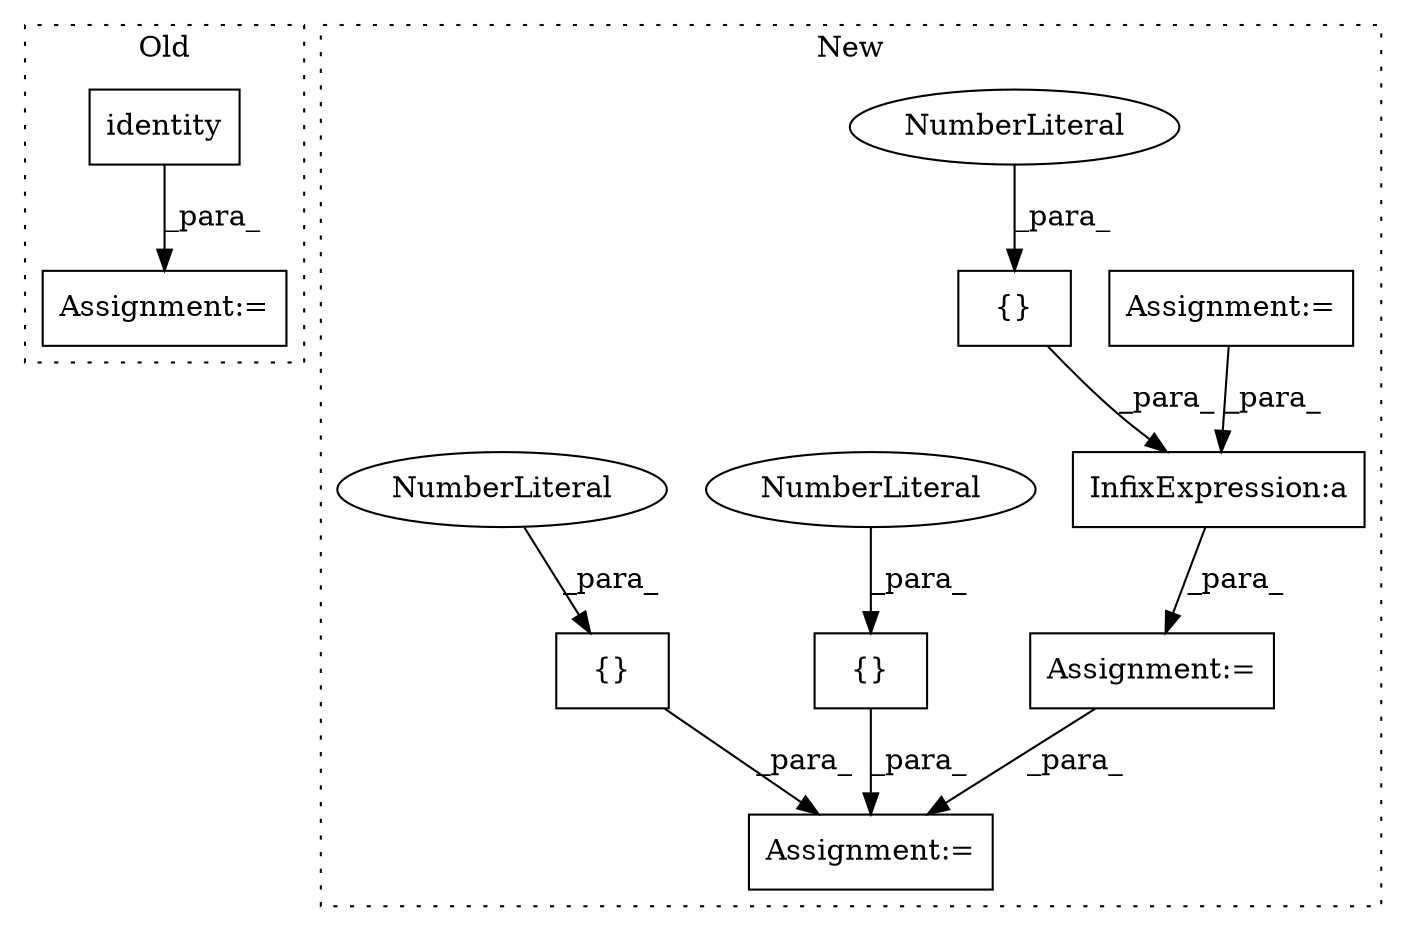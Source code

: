digraph G {
subgraph cluster0 {
1 [label="identity" a="32" s="14875,14885" l="9,1" shape="box"];
3 [label="Assignment:=" a="7" s="14863" l="1" shape="box"];
label = "Old";
style="dotted";
}
subgraph cluster1 {
2 [label="{}" a="4" s="15346,15364" l="1,1" shape="box"];
4 [label="Assignment:=" a="7" s="15535" l="1" shape="box"];
5 [label="Assignment:=" a="7" s="13831" l="2" shape="box"];
6 [label="InfixExpression:a" a="27" s="15366" l="3" shape="box"];
7 [label="{}" a="4" s="15489,15491" l="1,1" shape="box"];
8 [label="NumberLiteral" a="34" s="15349" l="1" shape="ellipse"];
9 [label="NumberLiteral" a="34" s="15490" l="1" shape="ellipse"];
10 [label="{}" a="4" s="15514,15516" l="1,1" shape="box"];
11 [label="NumberLiteral" a="34" s="15515" l="1" shape="ellipse"];
12 [label="Assignment:=" a="7" s="15314" l="1" shape="box"];
label = "New";
style="dotted";
}
1 -> 3 [label="_para_"];
2 -> 6 [label="_para_"];
5 -> 6 [label="_para_"];
6 -> 12 [label="_para_"];
7 -> 4 [label="_para_"];
8 -> 2 [label="_para_"];
9 -> 7 [label="_para_"];
10 -> 4 [label="_para_"];
11 -> 10 [label="_para_"];
12 -> 4 [label="_para_"];
}